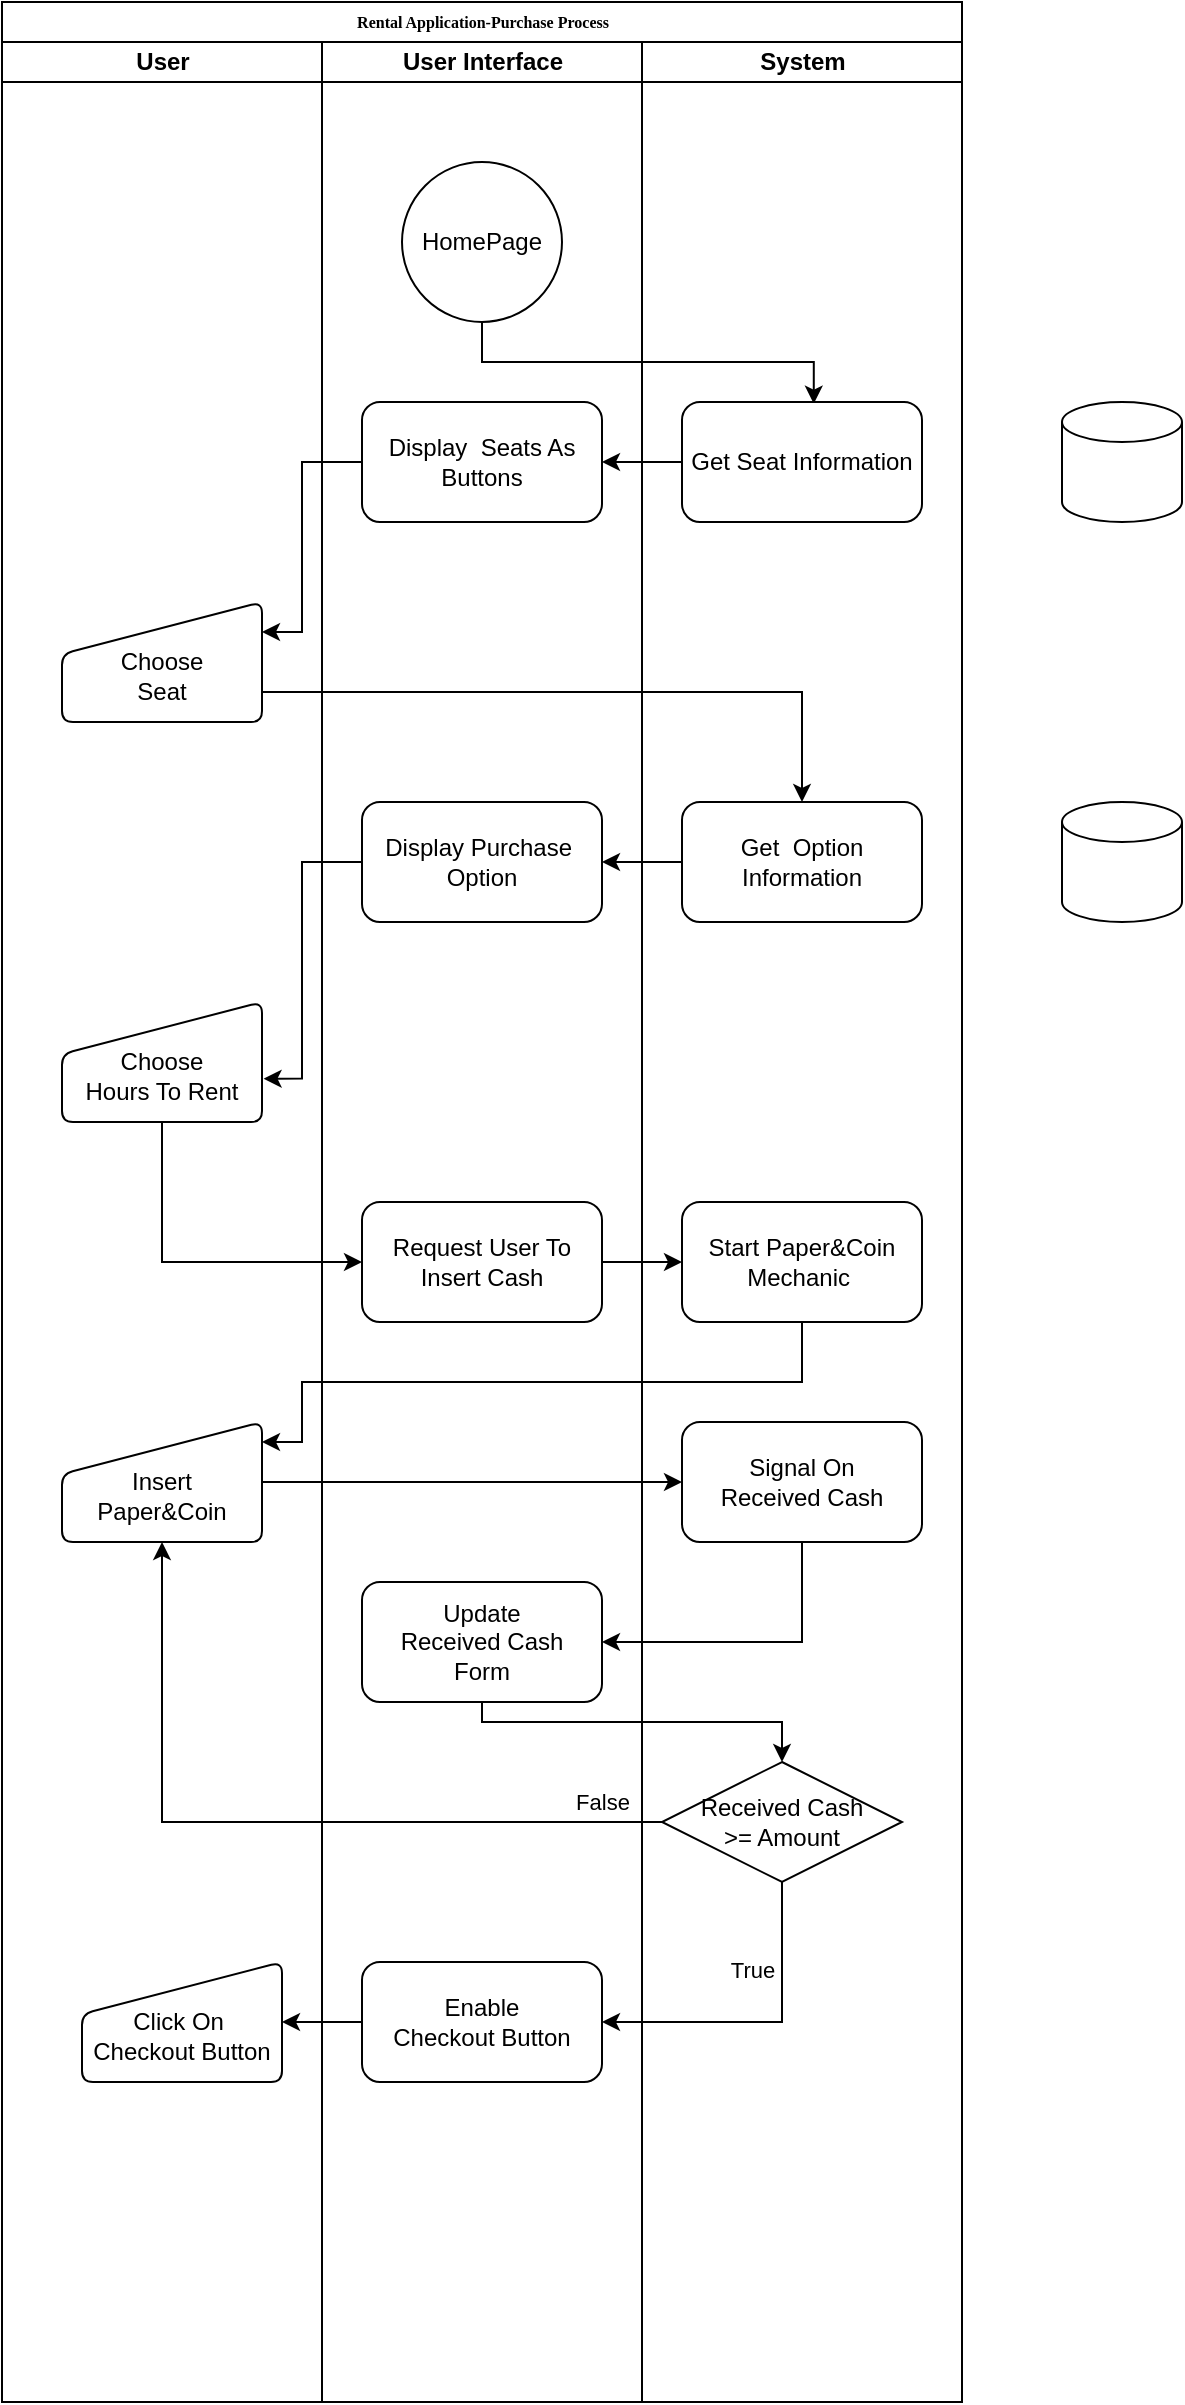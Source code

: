 <mxfile version="22.1.12" type="github">
  <diagram name="Page-1" id="74e2e168-ea6b-b213-b513-2b3c1d86103e">
    <mxGraphModel dx="1062" dy="578" grid="1" gridSize="10" guides="1" tooltips="1" connect="1" arrows="1" fold="1" page="1" pageScale="1" pageWidth="1100" pageHeight="850" background="none" math="0" shadow="0">
      <root>
        <mxCell id="0" />
        <mxCell id="1" parent="0" />
        <mxCell id="77e6c97f196da883-1" value="Rental Application-Purchase Process" style="swimlane;html=1;childLayout=stackLayout;startSize=20;rounded=0;shadow=0;labelBackgroundColor=none;strokeWidth=1;fontFamily=Verdana;fontSize=8;align=center;" parent="1" vertex="1">
          <mxGeometry x="60" y="40" width="480" height="1200" as="geometry" />
        </mxCell>
        <mxCell id="77e6c97f196da883-2" value="User" style="swimlane;html=1;startSize=20;" parent="77e6c97f196da883-1" vertex="1">
          <mxGeometry y="20" width="160" height="1180" as="geometry" />
        </mxCell>
        <mxCell id="j1nzViJjYUKPPVmFAg8O-12" value="&lt;br&gt;Choose&lt;br&gt;Seat" style="html=1;strokeWidth=1;shape=manualInput;whiteSpace=wrap;rounded=1;size=26;arcSize=11;" vertex="1" parent="77e6c97f196da883-2">
          <mxGeometry x="30" y="280" width="100" height="60" as="geometry" />
        </mxCell>
        <mxCell id="j1nzViJjYUKPPVmFAg8O-20" value="&lt;br&gt;Choose&lt;br&gt;Hours To Rent" style="html=1;strokeWidth=1;shape=manualInput;whiteSpace=wrap;rounded=1;size=26;arcSize=11;" vertex="1" parent="77e6c97f196da883-2">
          <mxGeometry x="30" y="480" width="100" height="60" as="geometry" />
        </mxCell>
        <mxCell id="j1nzViJjYUKPPVmFAg8O-30" value="&lt;br&gt;Insert&lt;br&gt;Paper&amp;amp;Coin" style="html=1;strokeWidth=1;shape=manualInput;whiteSpace=wrap;rounded=1;size=26;arcSize=11;" vertex="1" parent="77e6c97f196da883-2">
          <mxGeometry x="30" y="690" width="100" height="60" as="geometry" />
        </mxCell>
        <mxCell id="j1nzViJjYUKPPVmFAg8O-9" value="" style="endArrow=classic;html=1;rounded=0;exitX=0;exitY=0.5;exitDx=0;exitDy=0;" edge="1" parent="77e6c97f196da883-1" source="j1nzViJjYUKPPVmFAg8O-3">
          <mxGeometry width="50" height="50" relative="1" as="geometry">
            <mxPoint x="330" y="280" as="sourcePoint" />
            <mxPoint x="300" y="230" as="targetPoint" />
          </mxGeometry>
        </mxCell>
        <mxCell id="j1nzViJjYUKPPVmFAg8O-19" value="" style="edgeStyle=orthogonalEdgeStyle;rounded=0;orthogonalLoop=1;jettySize=auto;html=1;" edge="1" parent="77e6c97f196da883-1" source="j1nzViJjYUKPPVmFAg8O-11" target="j1nzViJjYUKPPVmFAg8O-18">
          <mxGeometry relative="1" as="geometry" />
        </mxCell>
        <mxCell id="j1nzViJjYUKPPVmFAg8O-21" style="edgeStyle=orthogonalEdgeStyle;rounded=0;orthogonalLoop=1;jettySize=auto;html=1;entryX=1.008;entryY=0.639;entryDx=0;entryDy=0;entryPerimeter=0;" edge="1" parent="77e6c97f196da883-1" source="j1nzViJjYUKPPVmFAg8O-18" target="j1nzViJjYUKPPVmFAg8O-20">
          <mxGeometry relative="1" as="geometry">
            <Array as="points">
              <mxPoint x="150" y="430" />
              <mxPoint x="150" y="538" />
            </Array>
          </mxGeometry>
        </mxCell>
        <mxCell id="j1nzViJjYUKPPVmFAg8O-22" style="edgeStyle=orthogonalEdgeStyle;rounded=0;orthogonalLoop=1;jettySize=auto;html=1;entryX=1;entryY=0.25;entryDx=0;entryDy=0;" edge="1" parent="77e6c97f196da883-1" source="j1nzViJjYUKPPVmFAg8O-6" target="j1nzViJjYUKPPVmFAg8O-12">
          <mxGeometry relative="1" as="geometry">
            <Array as="points">
              <mxPoint x="150" y="230" />
              <mxPoint x="150" y="315" />
            </Array>
          </mxGeometry>
        </mxCell>
        <mxCell id="j1nzViJjYUKPPVmFAg8O-23" style="edgeStyle=orthogonalEdgeStyle;rounded=0;orthogonalLoop=1;jettySize=auto;html=1;exitX=1;exitY=0.75;exitDx=0;exitDy=0;" edge="1" parent="77e6c97f196da883-1" source="j1nzViJjYUKPPVmFAg8O-12" target="j1nzViJjYUKPPVmFAg8O-11">
          <mxGeometry relative="1" as="geometry" />
        </mxCell>
        <mxCell id="j1nzViJjYUKPPVmFAg8O-24" style="edgeStyle=orthogonalEdgeStyle;rounded=0;orthogonalLoop=1;jettySize=auto;html=1;entryX=0.549;entryY=0.014;entryDx=0;entryDy=0;entryPerimeter=0;exitX=0.5;exitY=1;exitDx=0;exitDy=0;" edge="1" parent="77e6c97f196da883-1" source="j1nzViJjYUKPPVmFAg8O-1" target="j1nzViJjYUKPPVmFAg8O-3">
          <mxGeometry relative="1" as="geometry" />
        </mxCell>
        <mxCell id="j1nzViJjYUKPPVmFAg8O-26" style="edgeStyle=orthogonalEdgeStyle;rounded=0;orthogonalLoop=1;jettySize=auto;html=1;entryX=0;entryY=0.5;entryDx=0;entryDy=0;" edge="1" parent="77e6c97f196da883-1" source="j1nzViJjYUKPPVmFAg8O-20" target="j1nzViJjYUKPPVmFAg8O-25">
          <mxGeometry relative="1" as="geometry">
            <mxPoint x="80" y="640" as="targetPoint" />
            <Array as="points">
              <mxPoint x="80" y="630" />
            </Array>
          </mxGeometry>
        </mxCell>
        <mxCell id="j1nzViJjYUKPPVmFAg8O-33" value="" style="endArrow=classic;html=1;rounded=0;exitX=0.5;exitY=1;exitDx=0;exitDy=0;" edge="1" parent="77e6c97f196da883-1" source="j1nzViJjYUKPPVmFAg8O-28">
          <mxGeometry width="50" height="50" relative="1" as="geometry">
            <mxPoint x="210" y="650" as="sourcePoint" />
            <mxPoint x="130" y="720" as="targetPoint" />
            <Array as="points">
              <mxPoint x="400" y="690" />
              <mxPoint x="150" y="690" />
              <mxPoint x="150" y="710" />
              <mxPoint x="150" y="720" />
            </Array>
          </mxGeometry>
        </mxCell>
        <mxCell id="77e6c97f196da883-3" value="User Interface" style="swimlane;html=1;startSize=20;" parent="77e6c97f196da883-1" vertex="1">
          <mxGeometry x="160" y="20" width="160" height="1180" as="geometry" />
        </mxCell>
        <mxCell id="j1nzViJjYUKPPVmFAg8O-1" value="HomePage" style="ellipse;whiteSpace=wrap;html=1;aspect=fixed;" vertex="1" parent="77e6c97f196da883-3">
          <mxGeometry x="40" y="60" width="80" height="80" as="geometry" />
        </mxCell>
        <mxCell id="j1nzViJjYUKPPVmFAg8O-6" value="Display&amp;nbsp; Seats As&lt;br&gt;Buttons" style="rounded=1;whiteSpace=wrap;html=1;" vertex="1" parent="77e6c97f196da883-3">
          <mxGeometry x="20" y="180" width="120" height="60" as="geometry" />
        </mxCell>
        <mxCell id="j1nzViJjYUKPPVmFAg8O-18" value="Display Purchase&amp;nbsp;&lt;br&gt;Option" style="rounded=1;whiteSpace=wrap;html=1;" vertex="1" parent="77e6c97f196da883-3">
          <mxGeometry x="20" y="380" width="120" height="60" as="geometry" />
        </mxCell>
        <mxCell id="j1nzViJjYUKPPVmFAg8O-25" value="Request User To Insert Cash" style="rounded=1;whiteSpace=wrap;html=1;" vertex="1" parent="77e6c97f196da883-3">
          <mxGeometry x="20" y="580" width="120" height="60" as="geometry" />
        </mxCell>
        <mxCell id="j1nzViJjYUKPPVmFAg8O-27" value="" style="endArrow=classic;html=1;rounded=0;exitX=1;exitY=0.5;exitDx=0;exitDy=0;" edge="1" parent="77e6c97f196da883-3" source="j1nzViJjYUKPPVmFAg8O-25">
          <mxGeometry width="50" height="50" relative="1" as="geometry">
            <mxPoint x="50" y="620" as="sourcePoint" />
            <mxPoint x="180" y="610" as="targetPoint" />
          </mxGeometry>
        </mxCell>
        <mxCell id="j1nzViJjYUKPPVmFAg8O-36" value="Update&lt;br&gt;Received Cash&lt;br&gt;Form" style="rounded=1;whiteSpace=wrap;html=1;" vertex="1" parent="77e6c97f196da883-3">
          <mxGeometry x="20" y="770" width="120" height="60" as="geometry" />
        </mxCell>
        <mxCell id="j1nzViJjYUKPPVmFAg8O-67" value="&lt;br&gt;Click On&amp;nbsp;&lt;br&gt;Checkout Button" style="html=1;strokeWidth=1;shape=manualInput;whiteSpace=wrap;rounded=1;size=26;arcSize=11;" vertex="1" parent="77e6c97f196da883-3">
          <mxGeometry x="-120" y="960" width="100" height="60" as="geometry" />
        </mxCell>
        <mxCell id="j1nzViJjYUKPPVmFAg8O-42" value="Enable &lt;br&gt;Checkout Button" style="rounded=1;whiteSpace=wrap;html=1;" vertex="1" parent="77e6c97f196da883-3">
          <mxGeometry x="20" y="960" width="120" height="60" as="geometry" />
        </mxCell>
        <mxCell id="j1nzViJjYUKPPVmFAg8O-70" style="edgeStyle=orthogonalEdgeStyle;rounded=0;orthogonalLoop=1;jettySize=auto;html=1;entryX=1;entryY=0.5;entryDx=0;entryDy=0;" edge="1" parent="77e6c97f196da883-3" source="j1nzViJjYUKPPVmFAg8O-42" target="j1nzViJjYUKPPVmFAg8O-67">
          <mxGeometry relative="1" as="geometry" />
        </mxCell>
        <mxCell id="77e6c97f196da883-4" value="System" style="swimlane;html=1;startSize=20;" parent="77e6c97f196da883-1" vertex="1">
          <mxGeometry x="320" y="20" width="160" height="1180" as="geometry" />
        </mxCell>
        <mxCell id="j1nzViJjYUKPPVmFAg8O-3" value="Get Seat Information" style="rounded=1;whiteSpace=wrap;html=1;" vertex="1" parent="77e6c97f196da883-4">
          <mxGeometry x="20" y="180" width="120" height="60" as="geometry" />
        </mxCell>
        <mxCell id="j1nzViJjYUKPPVmFAg8O-11" value="Get&amp;nbsp;&amp;nbsp;Option&lt;br&gt;Information" style="rounded=1;whiteSpace=wrap;html=1;" vertex="1" parent="77e6c97f196da883-4">
          <mxGeometry x="20" y="380" width="120" height="60" as="geometry" />
        </mxCell>
        <mxCell id="j1nzViJjYUKPPVmFAg8O-28" value="Start Paper&amp;amp;Coin&lt;br&gt;Mechanic&amp;nbsp;" style="rounded=1;whiteSpace=wrap;html=1;" vertex="1" parent="77e6c97f196da883-4">
          <mxGeometry x="20" y="580" width="120" height="60" as="geometry" />
        </mxCell>
        <mxCell id="j1nzViJjYUKPPVmFAg8O-34" value="Signal On&lt;br&gt;Received Cash" style="rounded=1;whiteSpace=wrap;html=1;" vertex="1" parent="77e6c97f196da883-4">
          <mxGeometry x="20" y="690" width="120" height="60" as="geometry" />
        </mxCell>
        <mxCell id="j1nzViJjYUKPPVmFAg8O-39" value="Received Cash&lt;br&gt;&amp;gt;= Amount" style="strokeWidth=1;html=1;shape=mxgraph.flowchart.decision;whiteSpace=wrap;" vertex="1" parent="77e6c97f196da883-4">
          <mxGeometry x="10" y="860" width="120" height="60" as="geometry" />
        </mxCell>
        <mxCell id="j1nzViJjYUKPPVmFAg8O-35" style="edgeStyle=orthogonalEdgeStyle;rounded=0;orthogonalLoop=1;jettySize=auto;html=1;exitX=1;exitY=0.5;exitDx=0;exitDy=0;entryX=0;entryY=0.5;entryDx=0;entryDy=0;" edge="1" parent="77e6c97f196da883-1" source="j1nzViJjYUKPPVmFAg8O-30" target="j1nzViJjYUKPPVmFAg8O-34">
          <mxGeometry relative="1" as="geometry" />
        </mxCell>
        <mxCell id="j1nzViJjYUKPPVmFAg8O-37" style="edgeStyle=orthogonalEdgeStyle;rounded=0;orthogonalLoop=1;jettySize=auto;html=1;entryX=1;entryY=0.5;entryDx=0;entryDy=0;" edge="1" parent="77e6c97f196da883-1" source="j1nzViJjYUKPPVmFAg8O-34" target="j1nzViJjYUKPPVmFAg8O-36">
          <mxGeometry relative="1" as="geometry">
            <mxPoint x="400" y="840" as="targetPoint" />
            <Array as="points">
              <mxPoint x="400" y="820" />
            </Array>
          </mxGeometry>
        </mxCell>
        <mxCell id="j1nzViJjYUKPPVmFAg8O-41" value="False" style="edgeStyle=orthogonalEdgeStyle;rounded=0;orthogonalLoop=1;jettySize=auto;html=1;exitX=0;exitY=0.5;exitDx=0;exitDy=0;exitPerimeter=0;entryX=0.5;entryY=1;entryDx=0;entryDy=0;" edge="1" parent="77e6c97f196da883-1" source="j1nzViJjYUKPPVmFAg8O-39" target="j1nzViJjYUKPPVmFAg8O-30">
          <mxGeometry x="-0.846" y="-10" relative="1" as="geometry">
            <mxPoint as="offset" />
          </mxGeometry>
        </mxCell>
        <mxCell id="j1nzViJjYUKPPVmFAg8O-54" value="True" style="edgeStyle=orthogonalEdgeStyle;rounded=0;orthogonalLoop=1;jettySize=auto;html=1;exitX=0.5;exitY=1;exitDx=0;exitDy=0;exitPerimeter=0;" edge="1" parent="77e6c97f196da883-1" source="j1nzViJjYUKPPVmFAg8O-39" target="j1nzViJjYUKPPVmFAg8O-42">
          <mxGeometry x="-0.45" y="-15" relative="1" as="geometry">
            <Array as="points">
              <mxPoint x="390" y="1010" />
            </Array>
            <mxPoint as="offset" />
          </mxGeometry>
        </mxCell>
        <mxCell id="j1nzViJjYUKPPVmFAg8O-40" style="edgeStyle=orthogonalEdgeStyle;rounded=0;orthogonalLoop=1;jettySize=auto;html=1;entryX=0.5;entryY=0;entryDx=0;entryDy=0;entryPerimeter=0;" edge="1" parent="77e6c97f196da883-1" source="j1nzViJjYUKPPVmFAg8O-36" target="j1nzViJjYUKPPVmFAg8O-39">
          <mxGeometry relative="1" as="geometry">
            <Array as="points">
              <mxPoint x="240" y="860" />
              <mxPoint x="390" y="860" />
            </Array>
          </mxGeometry>
        </mxCell>
        <mxCell id="j1nzViJjYUKPPVmFAg8O-16" value="" style="strokeWidth=1;html=1;shape=mxgraph.flowchart.database;whiteSpace=wrap;" vertex="1" parent="1">
          <mxGeometry x="590" y="440" width="60" height="60" as="geometry" />
        </mxCell>
        <mxCell id="j1nzViJjYUKPPVmFAg8O-17" value="" style="strokeWidth=1;html=1;shape=mxgraph.flowchart.database;whiteSpace=wrap;" vertex="1" parent="1">
          <mxGeometry x="590" y="240" width="60" height="60" as="geometry" />
        </mxCell>
      </root>
    </mxGraphModel>
  </diagram>
</mxfile>
